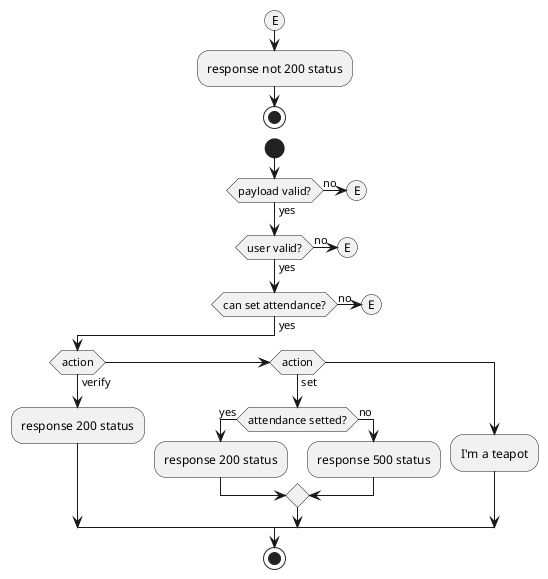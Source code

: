 @startuml attendances
(E)
:response not 200 status;
stop

start
if (payload valid?) then (no)
  (E)
  detach
else (yes)
endif
if (user valid?) then (no)
  (E)
  detach
else (yes)
endif
if (can set attendance?) then (no)
  (E)
  detach
else (yes)
endif
if (action) then (verify)
  :response 200 status;
else if (action) then (set)
  if (attendance setted?) then (yes)
    :response 200 status;
  else (no)
    :response 500 status;
  endif
else
  :I'm a teapot;
endif
stop
@enduml
